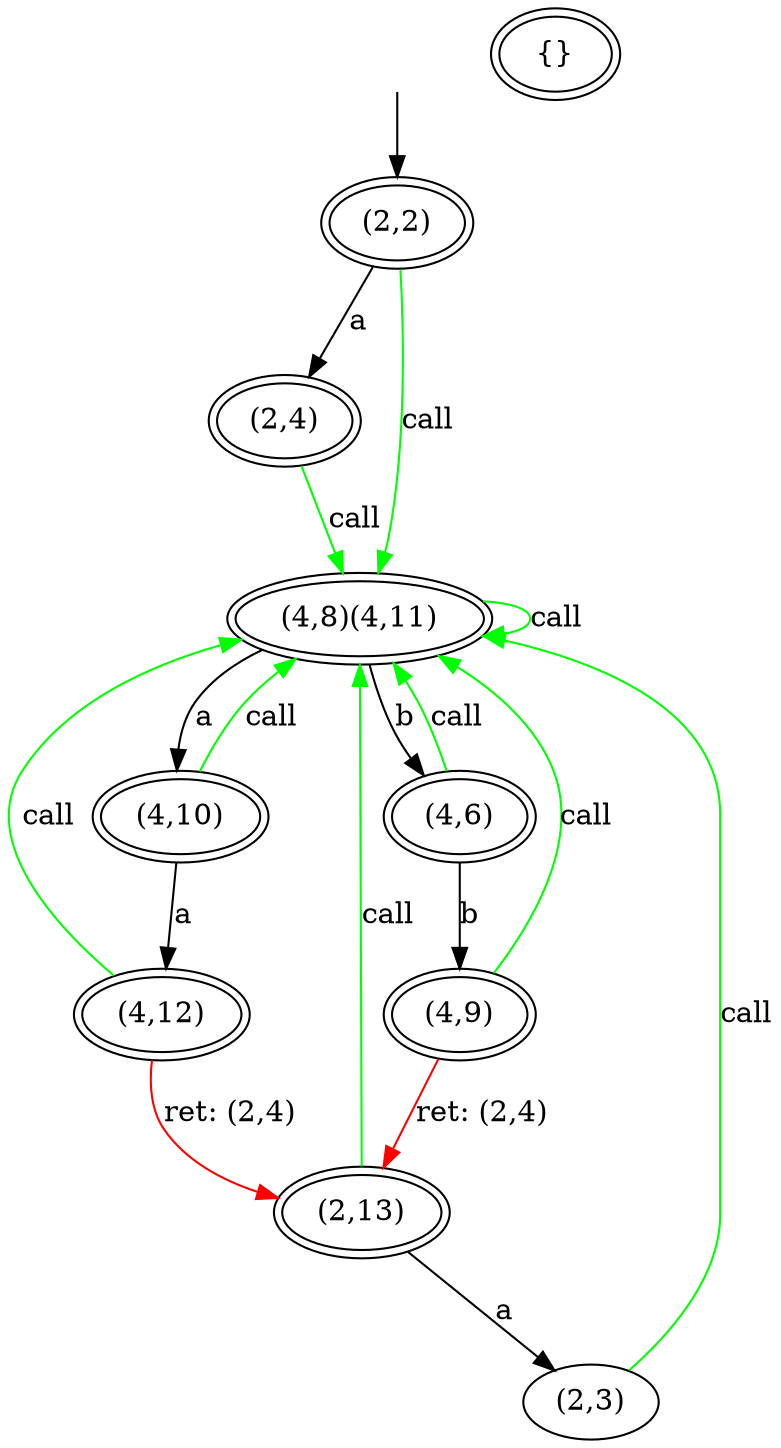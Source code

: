 //*, <2,2>, <2,4>, <4,8><4,11>, <4,10>, <4,6>, <4,9>, <2,13>, <2,3>, <4,12>
digraph "NWA" { 

"(2,2)__precursor__" [ label="",style="invis" ]
"(2,2)__precursor__"->"(2,2)"
"(2,2)" [ peripheries=2 ];
"(2,4)" [ peripheries=2 ];
"(4,8)(4,11)" [ peripheries=2 ];
"(4,10)" [ peripheries=2 ];
"(4,6)" [ peripheries=2 ];
"(4,9)" [ peripheries=2 ];
"(2,13)" [ peripheries=2 ];
"(4,12)" [ peripheries=2 ];
"{}" [ peripheries=2 ];

//Delta_c: 
"(2,2)"->"(4,8)(4,11)"[ label="call" color=green len=1.0];
"(2,4)"->"(4,8)(4,11)"[ label="call" color=green len=1.0];
"(4,8)(4,11)"->"(4,8)(4,11)"[ label="call" color=green len=2.0];
"(4,10)"->"(4,8)(4,11)"[ label="call" color=green len=2.0];
"(4,6)"->"(4,8)(4,11)"[ label="call" color=green len=2.0];
"(4,9)"->"(4,8)(4,11)"[ label="call" color=green len=2.0];
"(2,13)"->"(4,8)(4,11)"[ label="call" color=green len=2.0];
"(2,3)"->"(4,8)(4,11)"[ label="call" color=green len=1.0];
"(4,12)"->"(4,8)(4,11)"[ label="call" color=green len=5.0];
 
// Delta_i:
"(2,2)"->"(2,4)"[ label="a" len=2.0];
"(4,8)(4,11)"->"(4,10)"[ label="a" len=2.0];
"(4,8)(4,11)"->"(4,6)"[ label="b" len=2.0];
"(4,10)"->"(4,12)"[ label="a" len=2.0];
"(4,6)"->"(4,9)"[ label="b" len=2.0];
"(2,13)"->"(2,3)"[ label="a" len=2.0];
 
// Delta_r:
"(4,9)" ->"(2,13)"[ label="ret: (2,4)" color=red len=2.0];
"(4,12)" ->"(2,13)"[ label="ret: (2,4)" color=red len=2.0];

}

